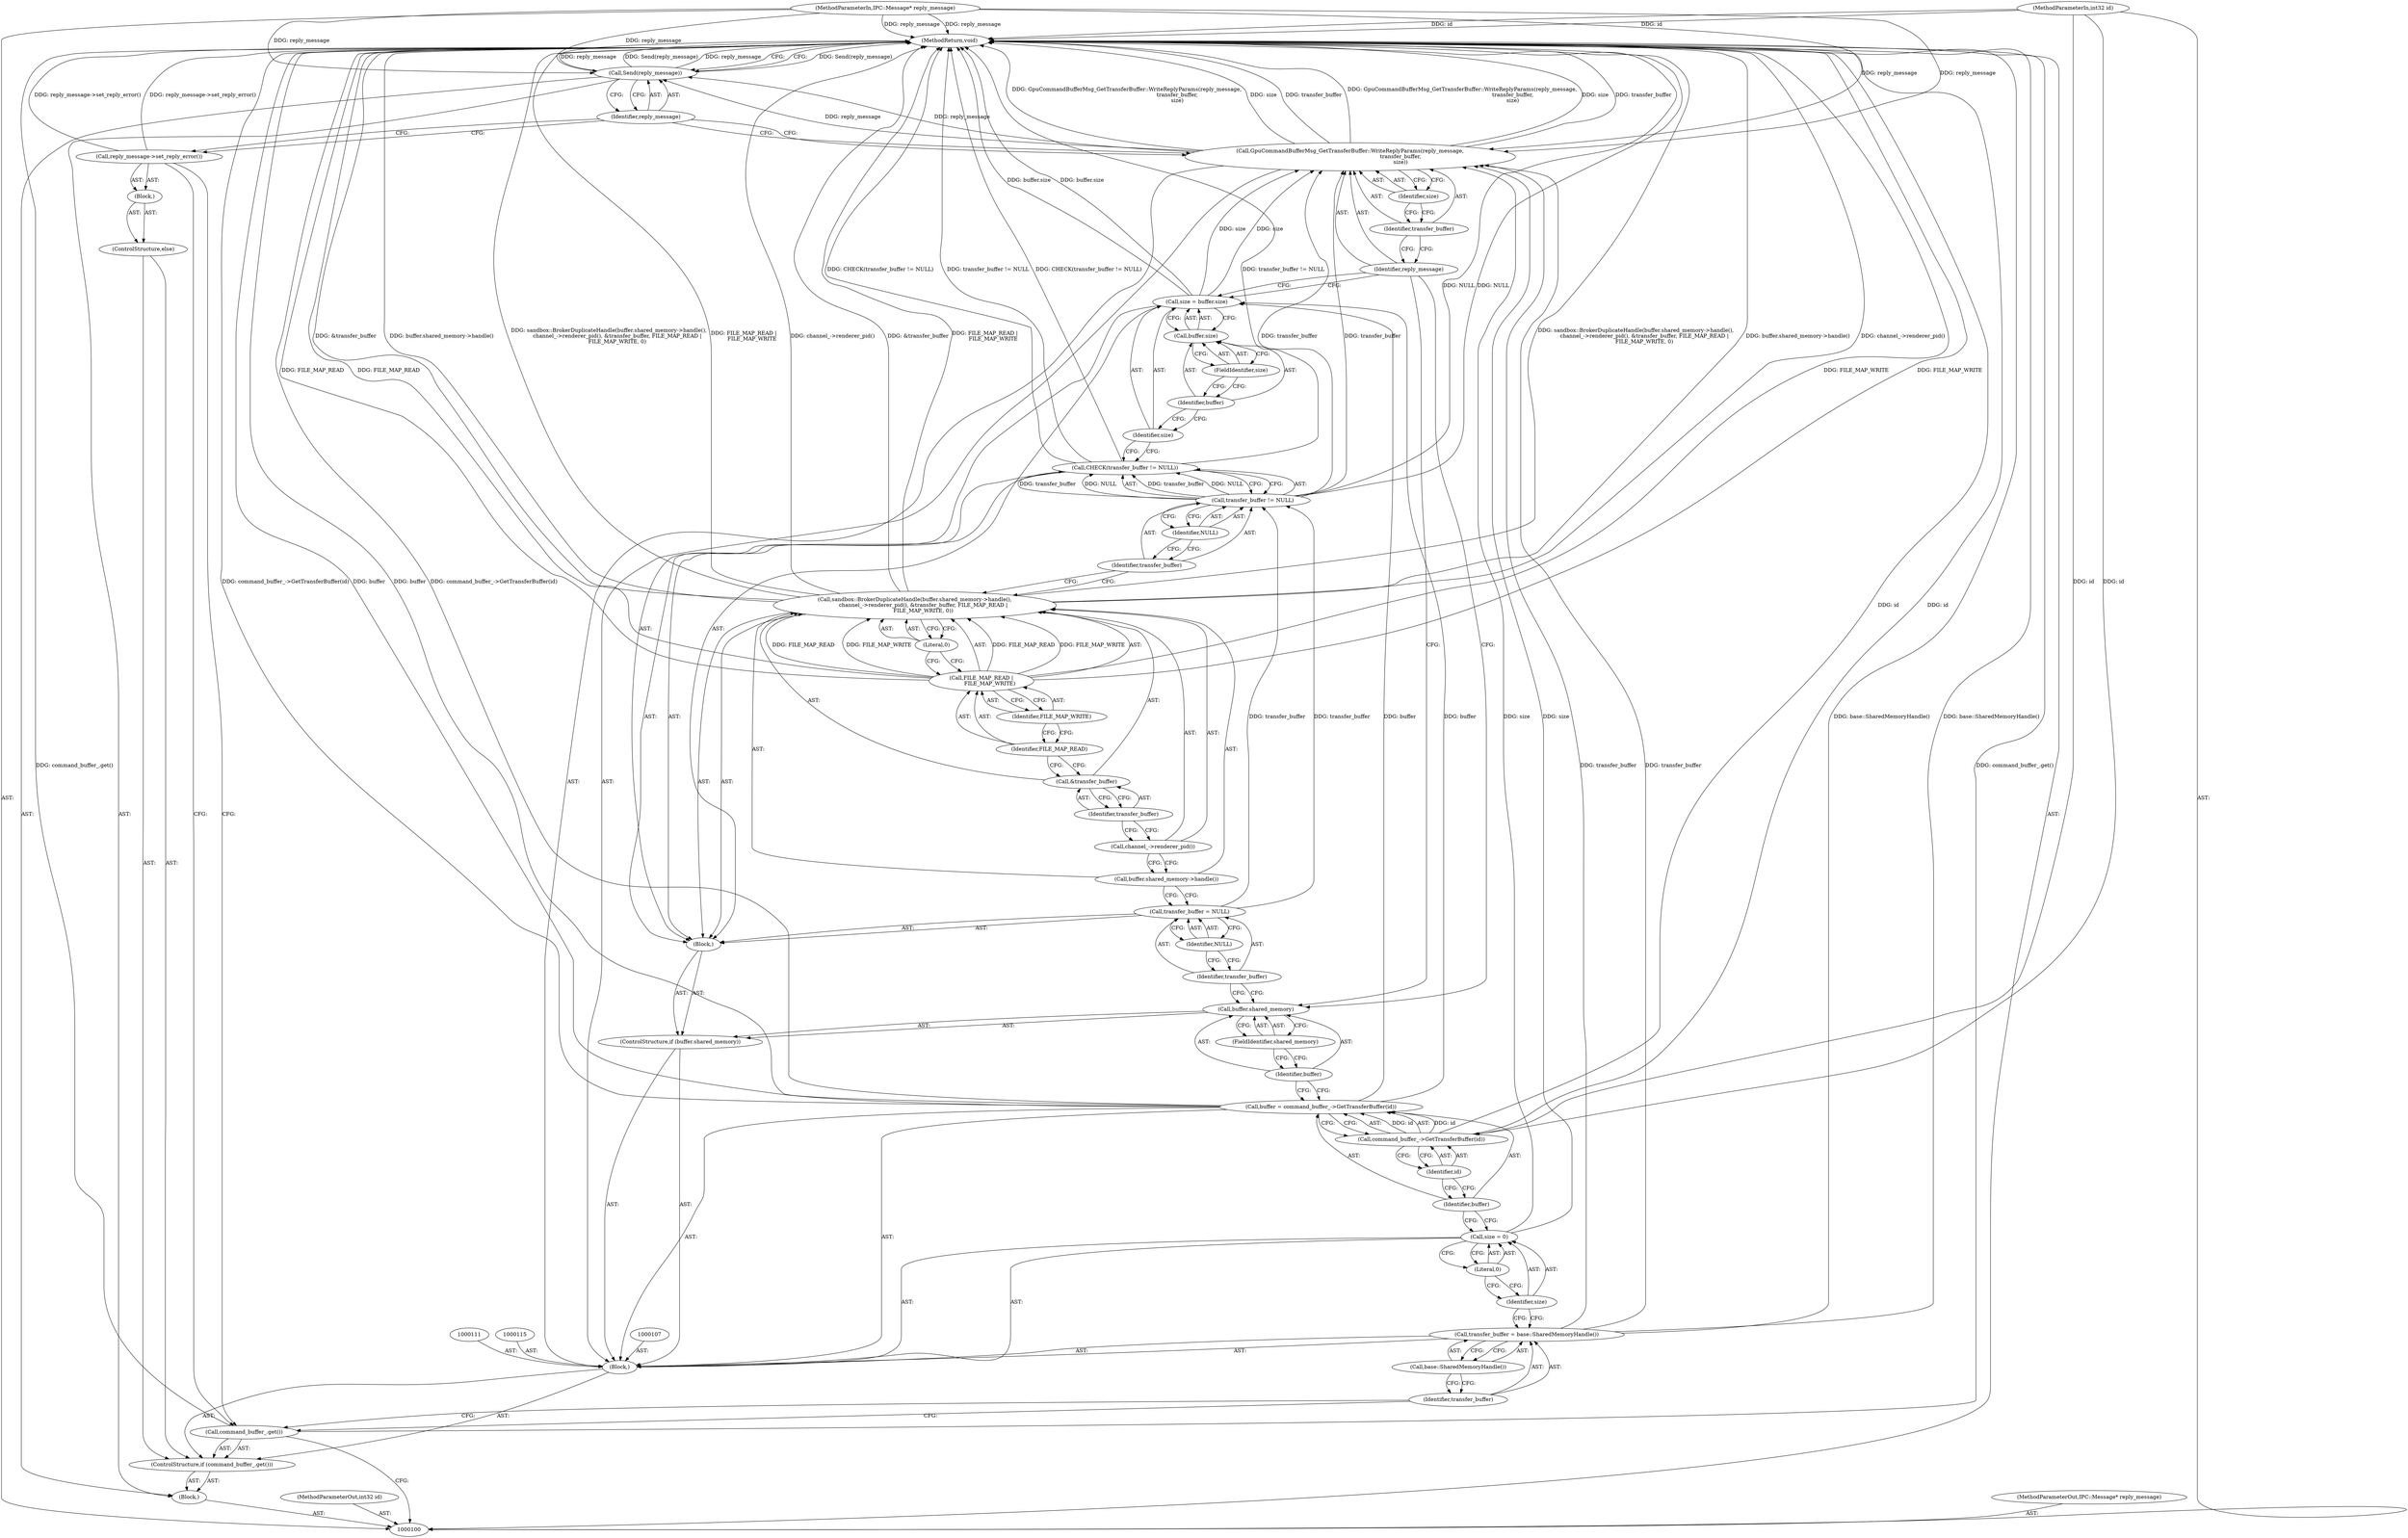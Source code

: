 digraph "0_Chrome_cd0bd79d6ebdb72183e6f0833673464cc10b3600_20" {
"1000155" [label="(MethodReturn,void)"];
"1000127" [label="(Identifier,NULL)"];
"1000125" [label="(Call,transfer_buffer = NULL)"];
"1000126" [label="(Identifier,transfer_buffer)"];
"1000129" [label="(Call,buffer.shared_memory->handle())"];
"1000128" [label="(Call,sandbox::BrokerDuplicateHandle(buffer.shared_memory->handle(),\n          channel_->renderer_pid(), &transfer_buffer, FILE_MAP_READ |\n          FILE_MAP_WRITE, 0))"];
"1000130" [label="(Call,channel_->renderer_pid())"];
"1000131" [label="(Call,&transfer_buffer)"];
"1000132" [label="(Identifier,transfer_buffer)"];
"1000133" [label="(Call,FILE_MAP_READ |\n          FILE_MAP_WRITE)"];
"1000134" [label="(Identifier,FILE_MAP_READ)"];
"1000135" [label="(Identifier,FILE_MAP_WRITE)"];
"1000136" [label="(Literal,0)"];
"1000138" [label="(Call,transfer_buffer != NULL)"];
"1000139" [label="(Identifier,transfer_buffer)"];
"1000140" [label="(Identifier,NULL)"];
"1000137" [label="(Call,CHECK(transfer_buffer != NULL))"];
"1000101" [label="(MethodParameterIn,int32 id)"];
"1000230" [label="(MethodParameterOut,int32 id)"];
"1000143" [label="(Call,buffer.size)"];
"1000144" [label="(Identifier,buffer)"];
"1000145" [label="(FieldIdentifier,size)"];
"1000141" [label="(Call,size = buffer.size)"];
"1000142" [label="(Identifier,size)"];
"1000146" [label="(Call,GpuCommandBufferMsg_GetTransferBuffer::WriteReplyParams(reply_message,\n                                                            transfer_buffer,\n                                                            size))"];
"1000147" [label="(Identifier,reply_message)"];
"1000148" [label="(Identifier,transfer_buffer)"];
"1000149" [label="(Identifier,size)"];
"1000150" [label="(ControlStructure,else)"];
"1000151" [label="(Block,)"];
"1000152" [label="(Call,reply_message->set_reply_error())"];
"1000153" [label="(Call,Send(reply_message))"];
"1000154" [label="(Identifier,reply_message)"];
"1000103" [label="(Block,)"];
"1000102" [label="(MethodParameterIn,IPC::Message* reply_message)"];
"1000231" [label="(MethodParameterOut,IPC::Message* reply_message)"];
"1000104" [label="(ControlStructure,if (command_buffer_.get()))"];
"1000105" [label="(Call,command_buffer_.get())"];
"1000108" [label="(Call,transfer_buffer = base::SharedMemoryHandle())"];
"1000109" [label="(Identifier,transfer_buffer)"];
"1000110" [label="(Call,base::SharedMemoryHandle())"];
"1000112" [label="(Call,size = 0)"];
"1000113" [label="(Identifier,size)"];
"1000114" [label="(Literal,0)"];
"1000116" [label="(Call,buffer = command_buffer_->GetTransferBuffer(id))"];
"1000117" [label="(Identifier,buffer)"];
"1000118" [label="(Call,command_buffer_->GetTransferBuffer(id))"];
"1000106" [label="(Block,)"];
"1000119" [label="(Identifier,id)"];
"1000123" [label="(FieldIdentifier,shared_memory)"];
"1000124" [label="(Block,)"];
"1000120" [label="(ControlStructure,if (buffer.shared_memory))"];
"1000121" [label="(Call,buffer.shared_memory)"];
"1000122" [label="(Identifier,buffer)"];
"1000155" -> "1000100"  [label="AST: "];
"1000155" -> "1000153"  [label="CFG: "];
"1000116" -> "1000155"  [label="DDG: buffer"];
"1000116" -> "1000155"  [label="DDG: command_buffer_->GetTransferBuffer(id)"];
"1000128" -> "1000155"  [label="DDG: channel_->renderer_pid()"];
"1000128" -> "1000155"  [label="DDG: &transfer_buffer"];
"1000128" -> "1000155"  [label="DDG: buffer.shared_memory->handle()"];
"1000128" -> "1000155"  [label="DDG: FILE_MAP_READ |\n          FILE_MAP_WRITE"];
"1000128" -> "1000155"  [label="DDG: sandbox::BrokerDuplicateHandle(buffer.shared_memory->handle(),\n          channel_->renderer_pid(), &transfer_buffer, FILE_MAP_READ |\n          FILE_MAP_WRITE, 0)"];
"1000105" -> "1000155"  [label="DDG: command_buffer_.get()"];
"1000153" -> "1000155"  [label="DDG: Send(reply_message)"];
"1000153" -> "1000155"  [label="DDG: reply_message"];
"1000141" -> "1000155"  [label="DDG: buffer.size"];
"1000118" -> "1000155"  [label="DDG: id"];
"1000146" -> "1000155"  [label="DDG: GpuCommandBufferMsg_GetTransferBuffer::WriteReplyParams(reply_message,\n                                                            transfer_buffer,\n                                                            size)"];
"1000146" -> "1000155"  [label="DDG: size"];
"1000146" -> "1000155"  [label="DDG: transfer_buffer"];
"1000137" -> "1000155"  [label="DDG: CHECK(transfer_buffer != NULL)"];
"1000137" -> "1000155"  [label="DDG: transfer_buffer != NULL"];
"1000138" -> "1000155"  [label="DDG: NULL"];
"1000152" -> "1000155"  [label="DDG: reply_message->set_reply_error()"];
"1000133" -> "1000155"  [label="DDG: FILE_MAP_READ"];
"1000133" -> "1000155"  [label="DDG: FILE_MAP_WRITE"];
"1000102" -> "1000155"  [label="DDG: reply_message"];
"1000101" -> "1000155"  [label="DDG: id"];
"1000108" -> "1000155"  [label="DDG: base::SharedMemoryHandle()"];
"1000127" -> "1000125"  [label="AST: "];
"1000127" -> "1000126"  [label="CFG: "];
"1000125" -> "1000127"  [label="CFG: "];
"1000125" -> "1000124"  [label="AST: "];
"1000125" -> "1000127"  [label="CFG: "];
"1000126" -> "1000125"  [label="AST: "];
"1000127" -> "1000125"  [label="AST: "];
"1000129" -> "1000125"  [label="CFG: "];
"1000125" -> "1000138"  [label="DDG: transfer_buffer"];
"1000126" -> "1000125"  [label="AST: "];
"1000126" -> "1000121"  [label="CFG: "];
"1000127" -> "1000126"  [label="CFG: "];
"1000129" -> "1000128"  [label="AST: "];
"1000129" -> "1000125"  [label="CFG: "];
"1000130" -> "1000129"  [label="CFG: "];
"1000128" -> "1000124"  [label="AST: "];
"1000128" -> "1000136"  [label="CFG: "];
"1000129" -> "1000128"  [label="AST: "];
"1000130" -> "1000128"  [label="AST: "];
"1000131" -> "1000128"  [label="AST: "];
"1000133" -> "1000128"  [label="AST: "];
"1000136" -> "1000128"  [label="AST: "];
"1000139" -> "1000128"  [label="CFG: "];
"1000128" -> "1000155"  [label="DDG: channel_->renderer_pid()"];
"1000128" -> "1000155"  [label="DDG: &transfer_buffer"];
"1000128" -> "1000155"  [label="DDG: buffer.shared_memory->handle()"];
"1000128" -> "1000155"  [label="DDG: FILE_MAP_READ |\n          FILE_MAP_WRITE"];
"1000128" -> "1000155"  [label="DDG: sandbox::BrokerDuplicateHandle(buffer.shared_memory->handle(),\n          channel_->renderer_pid(), &transfer_buffer, FILE_MAP_READ |\n          FILE_MAP_WRITE, 0)"];
"1000133" -> "1000128"  [label="DDG: FILE_MAP_READ"];
"1000133" -> "1000128"  [label="DDG: FILE_MAP_WRITE"];
"1000130" -> "1000128"  [label="AST: "];
"1000130" -> "1000129"  [label="CFG: "];
"1000132" -> "1000130"  [label="CFG: "];
"1000131" -> "1000128"  [label="AST: "];
"1000131" -> "1000132"  [label="CFG: "];
"1000132" -> "1000131"  [label="AST: "];
"1000134" -> "1000131"  [label="CFG: "];
"1000132" -> "1000131"  [label="AST: "];
"1000132" -> "1000130"  [label="CFG: "];
"1000131" -> "1000132"  [label="CFG: "];
"1000133" -> "1000128"  [label="AST: "];
"1000133" -> "1000135"  [label="CFG: "];
"1000134" -> "1000133"  [label="AST: "];
"1000135" -> "1000133"  [label="AST: "];
"1000136" -> "1000133"  [label="CFG: "];
"1000133" -> "1000155"  [label="DDG: FILE_MAP_READ"];
"1000133" -> "1000155"  [label="DDG: FILE_MAP_WRITE"];
"1000133" -> "1000128"  [label="DDG: FILE_MAP_READ"];
"1000133" -> "1000128"  [label="DDG: FILE_MAP_WRITE"];
"1000134" -> "1000133"  [label="AST: "];
"1000134" -> "1000131"  [label="CFG: "];
"1000135" -> "1000134"  [label="CFG: "];
"1000135" -> "1000133"  [label="AST: "];
"1000135" -> "1000134"  [label="CFG: "];
"1000133" -> "1000135"  [label="CFG: "];
"1000136" -> "1000128"  [label="AST: "];
"1000136" -> "1000133"  [label="CFG: "];
"1000128" -> "1000136"  [label="CFG: "];
"1000138" -> "1000137"  [label="AST: "];
"1000138" -> "1000140"  [label="CFG: "];
"1000139" -> "1000138"  [label="AST: "];
"1000140" -> "1000138"  [label="AST: "];
"1000137" -> "1000138"  [label="CFG: "];
"1000138" -> "1000155"  [label="DDG: NULL"];
"1000138" -> "1000137"  [label="DDG: transfer_buffer"];
"1000138" -> "1000137"  [label="DDG: NULL"];
"1000125" -> "1000138"  [label="DDG: transfer_buffer"];
"1000138" -> "1000146"  [label="DDG: transfer_buffer"];
"1000139" -> "1000138"  [label="AST: "];
"1000139" -> "1000128"  [label="CFG: "];
"1000140" -> "1000139"  [label="CFG: "];
"1000140" -> "1000138"  [label="AST: "];
"1000140" -> "1000139"  [label="CFG: "];
"1000138" -> "1000140"  [label="CFG: "];
"1000137" -> "1000124"  [label="AST: "];
"1000137" -> "1000138"  [label="CFG: "];
"1000138" -> "1000137"  [label="AST: "];
"1000142" -> "1000137"  [label="CFG: "];
"1000137" -> "1000155"  [label="DDG: CHECK(transfer_buffer != NULL)"];
"1000137" -> "1000155"  [label="DDG: transfer_buffer != NULL"];
"1000138" -> "1000137"  [label="DDG: transfer_buffer"];
"1000138" -> "1000137"  [label="DDG: NULL"];
"1000101" -> "1000100"  [label="AST: "];
"1000101" -> "1000155"  [label="DDG: id"];
"1000101" -> "1000118"  [label="DDG: id"];
"1000230" -> "1000100"  [label="AST: "];
"1000143" -> "1000141"  [label="AST: "];
"1000143" -> "1000145"  [label="CFG: "];
"1000144" -> "1000143"  [label="AST: "];
"1000145" -> "1000143"  [label="AST: "];
"1000141" -> "1000143"  [label="CFG: "];
"1000144" -> "1000143"  [label="AST: "];
"1000144" -> "1000142"  [label="CFG: "];
"1000145" -> "1000144"  [label="CFG: "];
"1000145" -> "1000143"  [label="AST: "];
"1000145" -> "1000144"  [label="CFG: "];
"1000143" -> "1000145"  [label="CFG: "];
"1000141" -> "1000124"  [label="AST: "];
"1000141" -> "1000143"  [label="CFG: "];
"1000142" -> "1000141"  [label="AST: "];
"1000143" -> "1000141"  [label="AST: "];
"1000147" -> "1000141"  [label="CFG: "];
"1000141" -> "1000155"  [label="DDG: buffer.size"];
"1000116" -> "1000141"  [label="DDG: buffer"];
"1000141" -> "1000146"  [label="DDG: size"];
"1000142" -> "1000141"  [label="AST: "];
"1000142" -> "1000137"  [label="CFG: "];
"1000144" -> "1000142"  [label="CFG: "];
"1000146" -> "1000106"  [label="AST: "];
"1000146" -> "1000149"  [label="CFG: "];
"1000147" -> "1000146"  [label="AST: "];
"1000148" -> "1000146"  [label="AST: "];
"1000149" -> "1000146"  [label="AST: "];
"1000154" -> "1000146"  [label="CFG: "];
"1000146" -> "1000155"  [label="DDG: GpuCommandBufferMsg_GetTransferBuffer::WriteReplyParams(reply_message,\n                                                            transfer_buffer,\n                                                            size)"];
"1000146" -> "1000155"  [label="DDG: size"];
"1000146" -> "1000155"  [label="DDG: transfer_buffer"];
"1000102" -> "1000146"  [label="DDG: reply_message"];
"1000138" -> "1000146"  [label="DDG: transfer_buffer"];
"1000108" -> "1000146"  [label="DDG: transfer_buffer"];
"1000141" -> "1000146"  [label="DDG: size"];
"1000112" -> "1000146"  [label="DDG: size"];
"1000146" -> "1000153"  [label="DDG: reply_message"];
"1000147" -> "1000146"  [label="AST: "];
"1000147" -> "1000141"  [label="CFG: "];
"1000147" -> "1000121"  [label="CFG: "];
"1000148" -> "1000147"  [label="CFG: "];
"1000148" -> "1000146"  [label="AST: "];
"1000148" -> "1000147"  [label="CFG: "];
"1000149" -> "1000148"  [label="CFG: "];
"1000149" -> "1000146"  [label="AST: "];
"1000149" -> "1000148"  [label="CFG: "];
"1000146" -> "1000149"  [label="CFG: "];
"1000150" -> "1000104"  [label="AST: "];
"1000151" -> "1000150"  [label="AST: "];
"1000151" -> "1000150"  [label="AST: "];
"1000152" -> "1000151"  [label="AST: "];
"1000152" -> "1000151"  [label="AST: "];
"1000152" -> "1000105"  [label="CFG: "];
"1000154" -> "1000152"  [label="CFG: "];
"1000152" -> "1000155"  [label="DDG: reply_message->set_reply_error()"];
"1000153" -> "1000103"  [label="AST: "];
"1000153" -> "1000154"  [label="CFG: "];
"1000154" -> "1000153"  [label="AST: "];
"1000155" -> "1000153"  [label="CFG: "];
"1000153" -> "1000155"  [label="DDG: Send(reply_message)"];
"1000153" -> "1000155"  [label="DDG: reply_message"];
"1000146" -> "1000153"  [label="DDG: reply_message"];
"1000102" -> "1000153"  [label="DDG: reply_message"];
"1000154" -> "1000153"  [label="AST: "];
"1000154" -> "1000146"  [label="CFG: "];
"1000154" -> "1000152"  [label="CFG: "];
"1000153" -> "1000154"  [label="CFG: "];
"1000103" -> "1000100"  [label="AST: "];
"1000104" -> "1000103"  [label="AST: "];
"1000153" -> "1000103"  [label="AST: "];
"1000102" -> "1000100"  [label="AST: "];
"1000102" -> "1000155"  [label="DDG: reply_message"];
"1000102" -> "1000146"  [label="DDG: reply_message"];
"1000102" -> "1000153"  [label="DDG: reply_message"];
"1000231" -> "1000100"  [label="AST: "];
"1000104" -> "1000103"  [label="AST: "];
"1000105" -> "1000104"  [label="AST: "];
"1000106" -> "1000104"  [label="AST: "];
"1000150" -> "1000104"  [label="AST: "];
"1000105" -> "1000104"  [label="AST: "];
"1000105" -> "1000100"  [label="CFG: "];
"1000109" -> "1000105"  [label="CFG: "];
"1000152" -> "1000105"  [label="CFG: "];
"1000105" -> "1000155"  [label="DDG: command_buffer_.get()"];
"1000108" -> "1000106"  [label="AST: "];
"1000108" -> "1000110"  [label="CFG: "];
"1000109" -> "1000108"  [label="AST: "];
"1000110" -> "1000108"  [label="AST: "];
"1000113" -> "1000108"  [label="CFG: "];
"1000108" -> "1000155"  [label="DDG: base::SharedMemoryHandle()"];
"1000108" -> "1000146"  [label="DDG: transfer_buffer"];
"1000109" -> "1000108"  [label="AST: "];
"1000109" -> "1000105"  [label="CFG: "];
"1000110" -> "1000109"  [label="CFG: "];
"1000110" -> "1000108"  [label="AST: "];
"1000110" -> "1000109"  [label="CFG: "];
"1000108" -> "1000110"  [label="CFG: "];
"1000112" -> "1000106"  [label="AST: "];
"1000112" -> "1000114"  [label="CFG: "];
"1000113" -> "1000112"  [label="AST: "];
"1000114" -> "1000112"  [label="AST: "];
"1000117" -> "1000112"  [label="CFG: "];
"1000112" -> "1000146"  [label="DDG: size"];
"1000113" -> "1000112"  [label="AST: "];
"1000113" -> "1000108"  [label="CFG: "];
"1000114" -> "1000113"  [label="CFG: "];
"1000114" -> "1000112"  [label="AST: "];
"1000114" -> "1000113"  [label="CFG: "];
"1000112" -> "1000114"  [label="CFG: "];
"1000116" -> "1000106"  [label="AST: "];
"1000116" -> "1000118"  [label="CFG: "];
"1000117" -> "1000116"  [label="AST: "];
"1000118" -> "1000116"  [label="AST: "];
"1000122" -> "1000116"  [label="CFG: "];
"1000116" -> "1000155"  [label="DDG: buffer"];
"1000116" -> "1000155"  [label="DDG: command_buffer_->GetTransferBuffer(id)"];
"1000118" -> "1000116"  [label="DDG: id"];
"1000116" -> "1000141"  [label="DDG: buffer"];
"1000117" -> "1000116"  [label="AST: "];
"1000117" -> "1000112"  [label="CFG: "];
"1000119" -> "1000117"  [label="CFG: "];
"1000118" -> "1000116"  [label="AST: "];
"1000118" -> "1000119"  [label="CFG: "];
"1000119" -> "1000118"  [label="AST: "];
"1000116" -> "1000118"  [label="CFG: "];
"1000118" -> "1000155"  [label="DDG: id"];
"1000118" -> "1000116"  [label="DDG: id"];
"1000101" -> "1000118"  [label="DDG: id"];
"1000106" -> "1000104"  [label="AST: "];
"1000107" -> "1000106"  [label="AST: "];
"1000108" -> "1000106"  [label="AST: "];
"1000111" -> "1000106"  [label="AST: "];
"1000112" -> "1000106"  [label="AST: "];
"1000115" -> "1000106"  [label="AST: "];
"1000116" -> "1000106"  [label="AST: "];
"1000120" -> "1000106"  [label="AST: "];
"1000146" -> "1000106"  [label="AST: "];
"1000119" -> "1000118"  [label="AST: "];
"1000119" -> "1000117"  [label="CFG: "];
"1000118" -> "1000119"  [label="CFG: "];
"1000123" -> "1000121"  [label="AST: "];
"1000123" -> "1000122"  [label="CFG: "];
"1000121" -> "1000123"  [label="CFG: "];
"1000124" -> "1000120"  [label="AST: "];
"1000125" -> "1000124"  [label="AST: "];
"1000128" -> "1000124"  [label="AST: "];
"1000137" -> "1000124"  [label="AST: "];
"1000141" -> "1000124"  [label="AST: "];
"1000120" -> "1000106"  [label="AST: "];
"1000121" -> "1000120"  [label="AST: "];
"1000124" -> "1000120"  [label="AST: "];
"1000121" -> "1000120"  [label="AST: "];
"1000121" -> "1000123"  [label="CFG: "];
"1000122" -> "1000121"  [label="AST: "];
"1000123" -> "1000121"  [label="AST: "];
"1000126" -> "1000121"  [label="CFG: "];
"1000147" -> "1000121"  [label="CFG: "];
"1000122" -> "1000121"  [label="AST: "];
"1000122" -> "1000116"  [label="CFG: "];
"1000123" -> "1000122"  [label="CFG: "];
}
